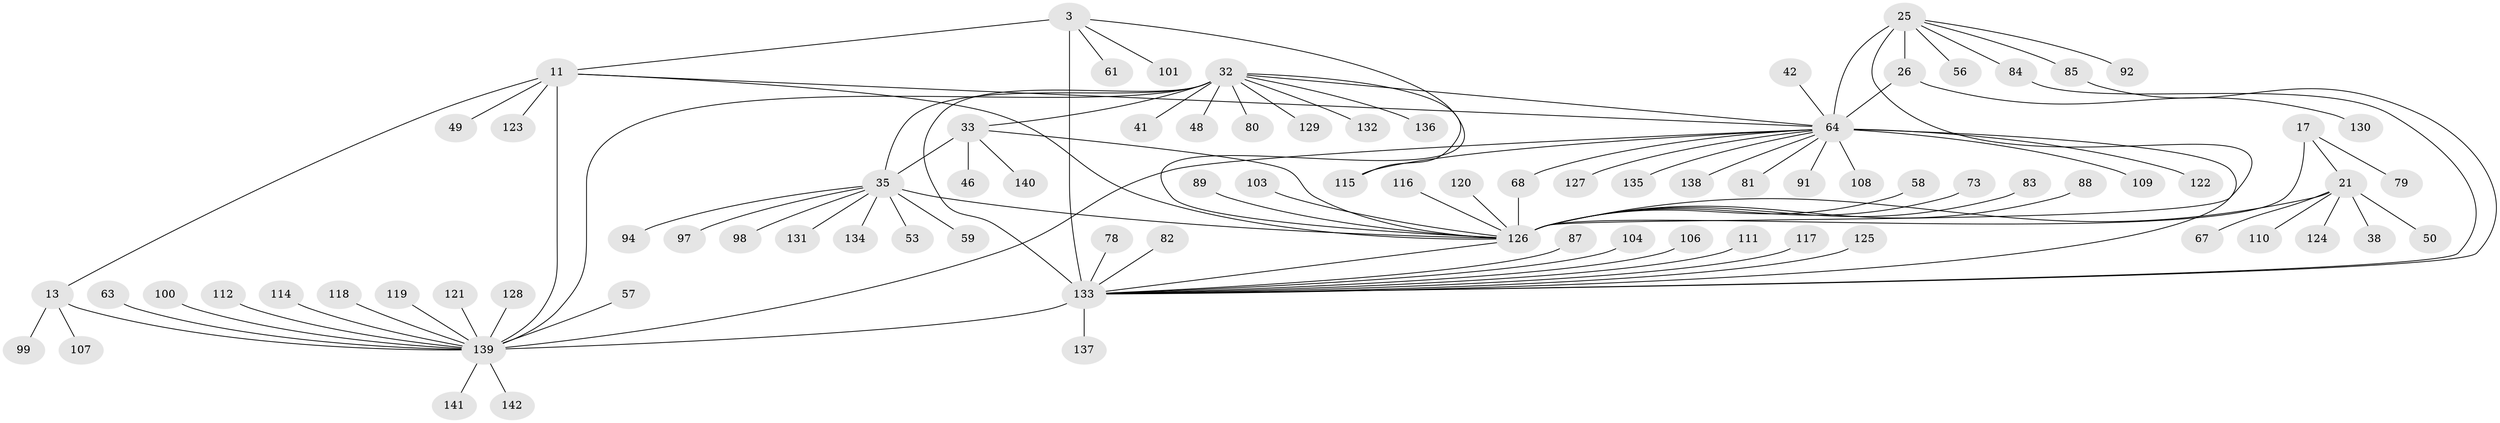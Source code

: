 // original degree distribution, {9: 0.04929577464788732, 8: 0.04929577464788732, 10: 0.035211267605633804, 15: 0.007042253521126761, 11: 0.035211267605633804, 6: 0.02112676056338028, 14: 0.007042253521126761, 7: 0.02112676056338028, 12: 0.02112676056338028, 1: 0.5774647887323944, 3: 0.035211267605633804, 5: 0.007042253521126761, 2: 0.1267605633802817, 4: 0.007042253521126761}
// Generated by graph-tools (version 1.1) at 2025/58/03/04/25 21:58:34]
// undirected, 85 vertices, 102 edges
graph export_dot {
graph [start="1"]
  node [color=gray90,style=filled];
  3 [super="+2"];
  11 [super="+8"];
  13 [super="+10"];
  17 [super="+15"];
  21 [super="+16"];
  25 [super="+24"];
  26 [super="+23"];
  32 [super="+29"];
  33 [super="+30"];
  35 [super="+34"];
  38;
  41;
  42;
  46;
  48;
  49;
  50;
  53 [super="+51"];
  56;
  57;
  58;
  59;
  61;
  63;
  64 [super="+28"];
  67;
  68;
  73;
  78;
  79;
  80;
  81;
  82;
  83;
  84;
  85 [super="+76"];
  87;
  88;
  89;
  91 [super="+66"];
  92;
  94;
  97 [super="+95"];
  98;
  99;
  100 [super="+69"];
  101;
  103;
  104;
  106 [super="+96"];
  107;
  108;
  109 [super="+75"];
  110 [super="+71"];
  111 [super="+62"];
  112;
  114;
  115 [super="+102"];
  116;
  117;
  118;
  119;
  120;
  121;
  122;
  123;
  124 [super="+70"];
  125;
  126 [super="+113+45"];
  127;
  128;
  129;
  130;
  131;
  132;
  133 [super="+44+5+60+7+36+39+40+47+72+74+77"];
  134;
  135;
  136;
  137;
  138;
  139 [super="+65+105+14"];
  140;
  141;
  142;
  3 -- 101;
  3 -- 11;
  3 -- 61;
  3 -- 126;
  3 -- 133 [weight=10];
  11 -- 13 [weight=4];
  11 -- 49;
  11 -- 123;
  11 -- 126 [weight=3];
  11 -- 139 [weight=7];
  11 -- 64;
  13 -- 99;
  13 -- 107;
  13 -- 139 [weight=6];
  17 -- 21 [weight=4];
  17 -- 79;
  17 -- 126 [weight=6];
  21 -- 38;
  21 -- 67;
  21 -- 50;
  21 -- 124;
  21 -- 110;
  21 -- 126 [weight=6];
  25 -- 26 [weight=4];
  25 -- 84;
  25 -- 56;
  25 -- 92;
  25 -- 85;
  25 -- 126;
  25 -- 64 [weight=6];
  26 -- 130;
  26 -- 64 [weight=6];
  32 -- 33 [weight=4];
  32 -- 35 [weight=6];
  32 -- 41;
  32 -- 48;
  32 -- 80;
  32 -- 129;
  32 -- 132;
  32 -- 136;
  32 -- 115;
  32 -- 139;
  32 -- 133;
  32 -- 64;
  33 -- 35 [weight=6];
  33 -- 46;
  33 -- 140;
  33 -- 126;
  35 -- 98;
  35 -- 131;
  35 -- 134;
  35 -- 59;
  35 -- 94;
  35 -- 53;
  35 -- 97;
  35 -- 126;
  42 -- 64;
  57 -- 139;
  58 -- 126;
  63 -- 139;
  64 -- 68;
  64 -- 133;
  64 -- 135;
  64 -- 138;
  64 -- 139;
  64 -- 81;
  64 -- 91;
  64 -- 108;
  64 -- 109;
  64 -- 115 [weight=2];
  64 -- 122;
  64 -- 127;
  68 -- 126;
  73 -- 126;
  78 -- 133;
  82 -- 133;
  83 -- 126;
  84 -- 133;
  85 -- 133;
  87 -- 133;
  88 -- 126;
  89 -- 126;
  100 -- 139;
  103 -- 126;
  104 -- 133;
  106 -- 133;
  111 -- 133;
  112 -- 139;
  114 -- 139;
  116 -- 126;
  117 -- 133;
  118 -- 139;
  119 -- 139;
  120 -- 126;
  121 -- 139;
  125 -- 133;
  126 -- 133;
  128 -- 139;
  133 -- 139 [weight=2];
  133 -- 137;
  139 -- 142;
  139 -- 141;
}
